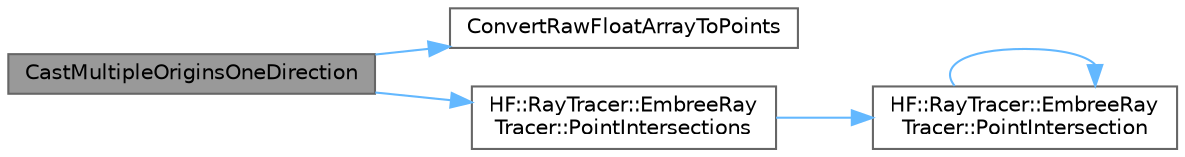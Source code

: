 digraph "CastMultipleOriginsOneDirection"
{
 // LATEX_PDF_SIZE
  bgcolor="transparent";
  edge [fontname=Helvetica,fontsize=10,labelfontname=Helvetica,labelfontsize=10];
  node [fontname=Helvetica,fontsize=10,shape=box,height=0.2,width=0.4];
  rankdir="LR";
  Node1 [label="CastMultipleOriginsOneDirection",height=0.2,width=0.4,color="gray40", fillcolor="grey60", style="filled", fontcolor="black",tooltip="Cast rays from each origin point in the given direction."];
  Node1 -> Node2 [color="steelblue1",style="solid"];
  Node2 [label="ConvertRawFloatArrayToPoints",height=0.2,width=0.4,color="grey40", fillcolor="white", style="filled",URL="$a00245.html#a603d456361c9737b88a091e6683db12b",tooltip="Convert a raw array from an external caller to an organized vector of points"];
  Node1 -> Node3 [color="steelblue1",style="solid"];
  Node3 [label="HF::RayTracer::EmbreeRay\lTracer::PointIntersections",height=0.2,width=0.4,color="grey40", fillcolor="white", style="filled",URL="$a01411.html#a0c4abe0d3160c1a59231e0ae492fe537",tooltip="Cast multiple rays and recieve hitpoints in return."];
  Node3 -> Node4 [color="steelblue1",style="solid"];
  Node4 [label="HF::RayTracer::EmbreeRay\lTracer::PointIntersection",height=0.2,width=0.4,color="grey40", fillcolor="white", style="filled",URL="$a01411.html#aa8424b274c7c5d0598ff13b49ac8c8d2",tooltip="Cast a ray and overwrite the origin with the hitpoint if it intersects any geometry."];
  Node4 -> Node4 [color="steelblue1",style="solid"];
}
